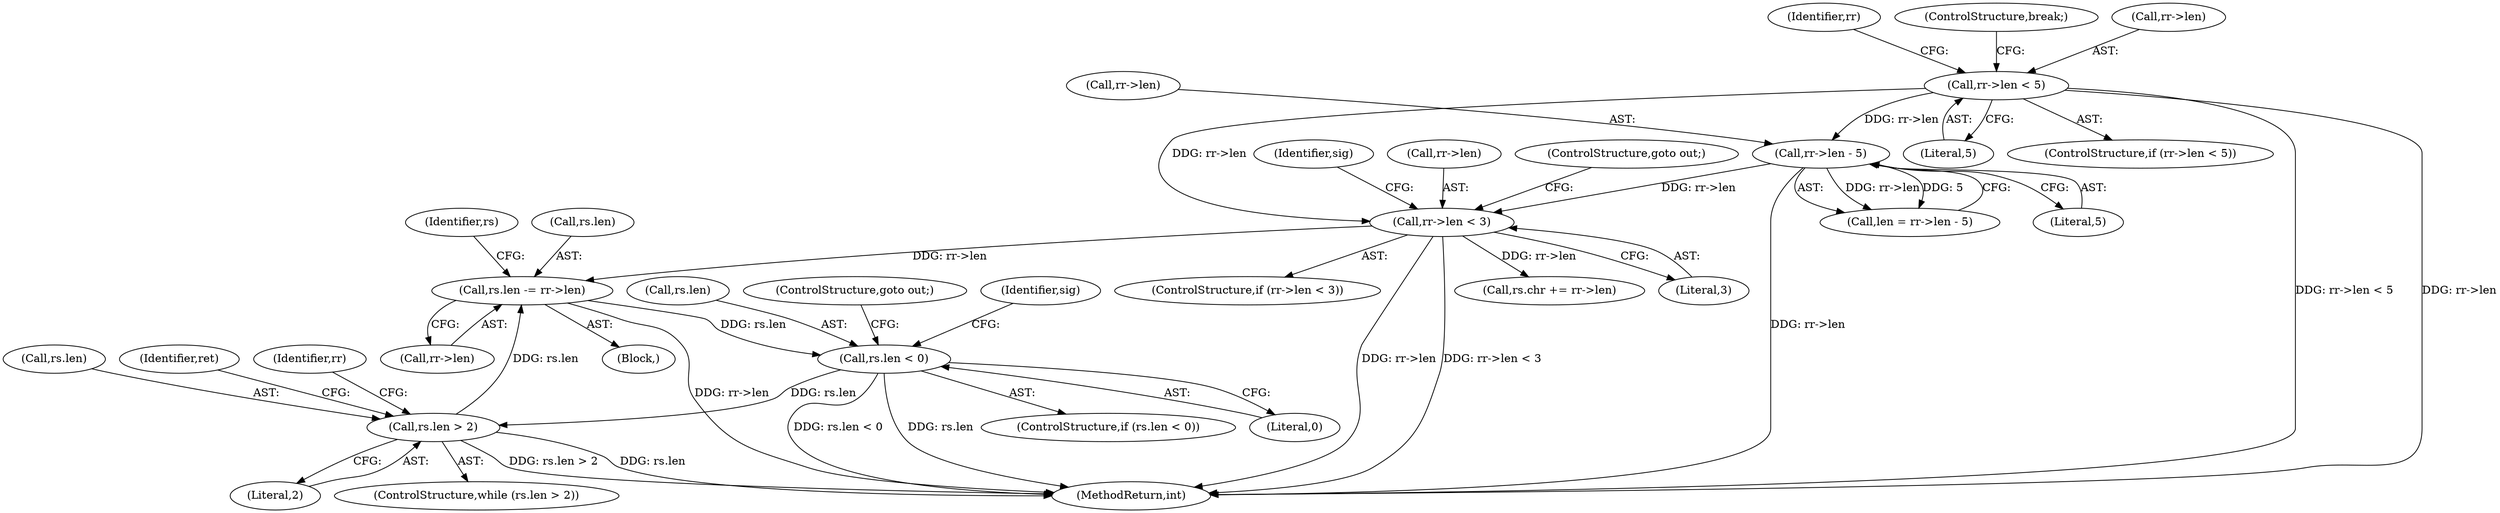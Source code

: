 digraph "0_linux_99d825822eade8d827a1817357cbf3f889a552d6@pointer" {
"1000193" [label="(Call,rs.len -= rr->len)"];
"1000168" [label="(Call,rr->len < 3)"];
"1000273" [label="(Call,rr->len < 5)"];
"1000313" [label="(Call,rr->len - 5)"];
"1000154" [label="(Call,rs.len > 2)"];
"1000201" [label="(Call,rs.len < 0)"];
"1000193" [label="(Call,rs.len -= rr->len)"];
"1000173" [label="(ControlStructure,goto out;)"];
"1000161" [label="(Identifier,rr)"];
"1000194" [label="(Call,rs.len)"];
"1000168" [label="(Call,rr->len < 3)"];
"1000277" [label="(Literal,5)"];
"1000313" [label="(Call,rr->len - 5)"];
"1000200" [label="(ControlStructure,if (rs.len < 0))"];
"1000186" [label="(Call,rs.chr += rr->len)"];
"1000203" [label="(Identifier,rs)"];
"1000314" [label="(Call,rr->len)"];
"1000155" [label="(Call,rs.len)"];
"1000386" [label="(Identifier,ret)"];
"1000159" [label="(Block,)"];
"1000272" [label="(ControlStructure,if (rr->len < 5))"];
"1000311" [label="(Call,len = rr->len - 5)"];
"1000197" [label="(Call,rr->len)"];
"1000205" [label="(Literal,0)"];
"1000201" [label="(Call,rs.len < 0)"];
"1000273" [label="(Call,rr->len < 5)"];
"1000284" [label="(Identifier,rr)"];
"1000175" [label="(Identifier,sig)"];
"1000158" [label="(Literal,2)"];
"1000206" [label="(ControlStructure,goto out;)"];
"1000153" [label="(ControlStructure,while (rs.len > 2))"];
"1000154" [label="(Call,rs.len > 2)"];
"1000317" [label="(Literal,5)"];
"1000208" [label="(Identifier,sig)"];
"1000172" [label="(Literal,3)"];
"1000278" [label="(ControlStructure,break;)"];
"1000193" [label="(Call,rs.len -= rr->len)"];
"1000202" [label="(Call,rs.len)"];
"1000167" [label="(ControlStructure,if (rr->len < 3))"];
"1000169" [label="(Call,rr->len)"];
"1000274" [label="(Call,rr->len)"];
"1000414" [label="(MethodReturn,int)"];
"1000193" -> "1000159"  [label="AST: "];
"1000193" -> "1000197"  [label="CFG: "];
"1000194" -> "1000193"  [label="AST: "];
"1000197" -> "1000193"  [label="AST: "];
"1000203" -> "1000193"  [label="CFG: "];
"1000193" -> "1000414"  [label="DDG: rr->len"];
"1000168" -> "1000193"  [label="DDG: rr->len"];
"1000154" -> "1000193"  [label="DDG: rs.len"];
"1000193" -> "1000201"  [label="DDG: rs.len"];
"1000168" -> "1000167"  [label="AST: "];
"1000168" -> "1000172"  [label="CFG: "];
"1000169" -> "1000168"  [label="AST: "];
"1000172" -> "1000168"  [label="AST: "];
"1000173" -> "1000168"  [label="CFG: "];
"1000175" -> "1000168"  [label="CFG: "];
"1000168" -> "1000414"  [label="DDG: rr->len < 3"];
"1000168" -> "1000414"  [label="DDG: rr->len"];
"1000273" -> "1000168"  [label="DDG: rr->len"];
"1000313" -> "1000168"  [label="DDG: rr->len"];
"1000168" -> "1000186"  [label="DDG: rr->len"];
"1000273" -> "1000272"  [label="AST: "];
"1000273" -> "1000277"  [label="CFG: "];
"1000274" -> "1000273"  [label="AST: "];
"1000277" -> "1000273"  [label="AST: "];
"1000278" -> "1000273"  [label="CFG: "];
"1000284" -> "1000273"  [label="CFG: "];
"1000273" -> "1000414"  [label="DDG: rr->len"];
"1000273" -> "1000414"  [label="DDG: rr->len < 5"];
"1000273" -> "1000313"  [label="DDG: rr->len"];
"1000313" -> "1000311"  [label="AST: "];
"1000313" -> "1000317"  [label="CFG: "];
"1000314" -> "1000313"  [label="AST: "];
"1000317" -> "1000313"  [label="AST: "];
"1000311" -> "1000313"  [label="CFG: "];
"1000313" -> "1000414"  [label="DDG: rr->len"];
"1000313" -> "1000311"  [label="DDG: rr->len"];
"1000313" -> "1000311"  [label="DDG: 5"];
"1000154" -> "1000153"  [label="AST: "];
"1000154" -> "1000158"  [label="CFG: "];
"1000155" -> "1000154"  [label="AST: "];
"1000158" -> "1000154"  [label="AST: "];
"1000161" -> "1000154"  [label="CFG: "];
"1000386" -> "1000154"  [label="CFG: "];
"1000154" -> "1000414"  [label="DDG: rs.len"];
"1000154" -> "1000414"  [label="DDG: rs.len > 2"];
"1000201" -> "1000154"  [label="DDG: rs.len"];
"1000201" -> "1000200"  [label="AST: "];
"1000201" -> "1000205"  [label="CFG: "];
"1000202" -> "1000201"  [label="AST: "];
"1000205" -> "1000201"  [label="AST: "];
"1000206" -> "1000201"  [label="CFG: "];
"1000208" -> "1000201"  [label="CFG: "];
"1000201" -> "1000414"  [label="DDG: rs.len < 0"];
"1000201" -> "1000414"  [label="DDG: rs.len"];
}
